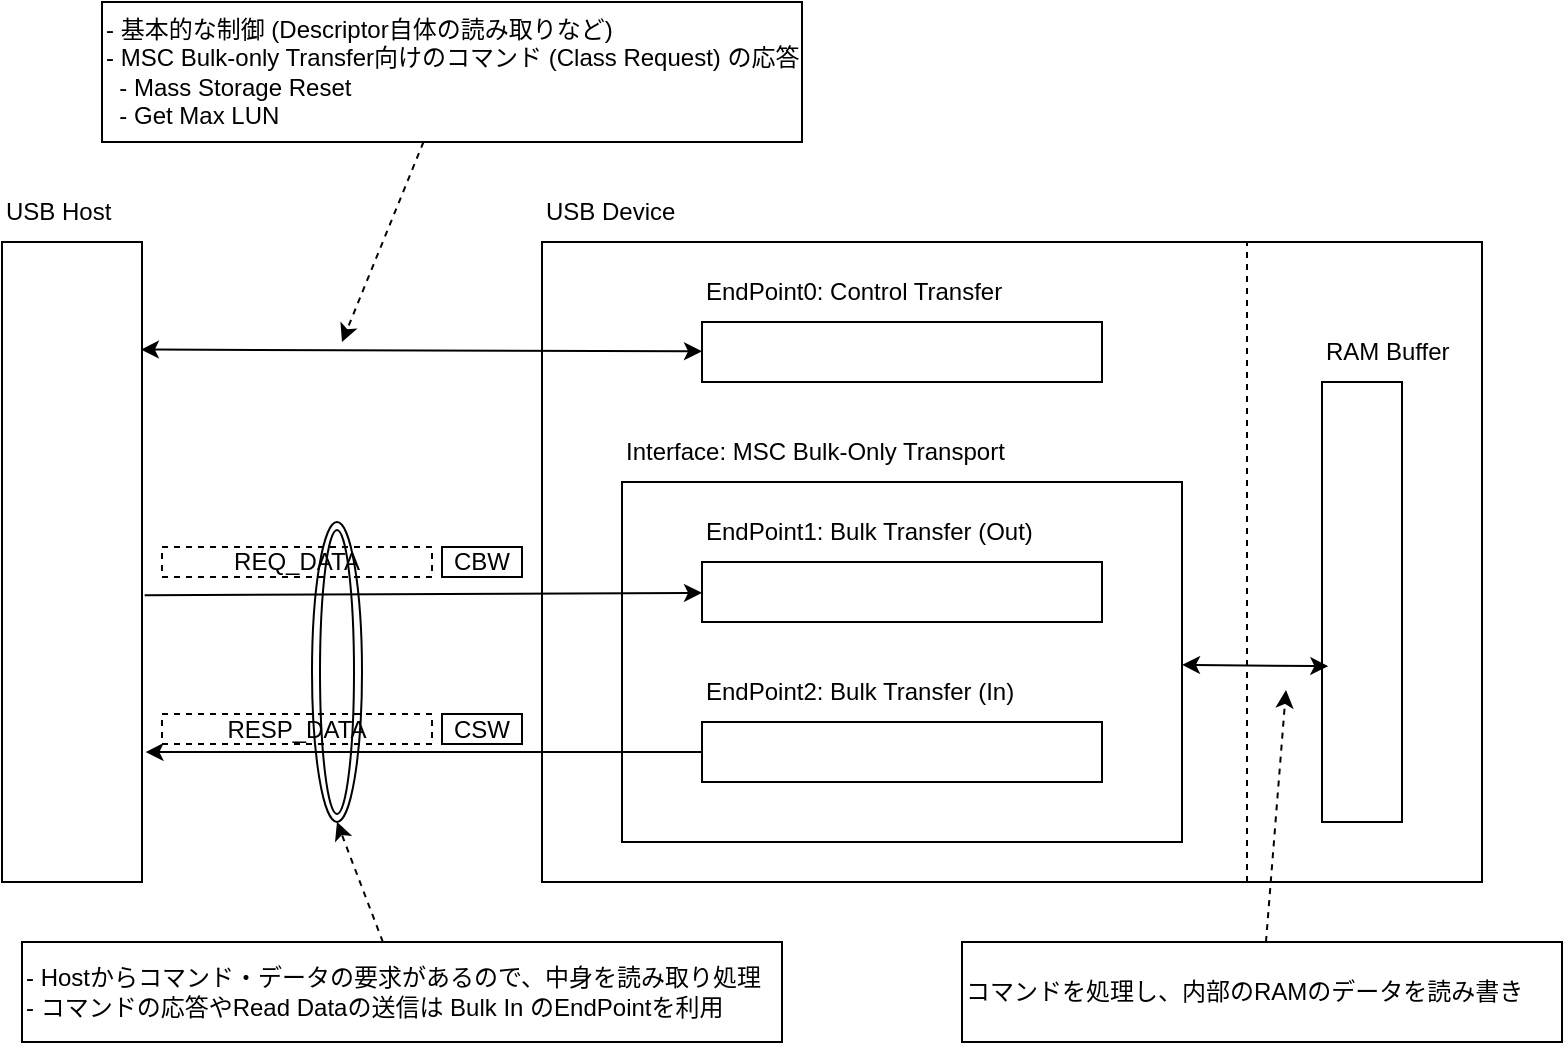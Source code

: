 <mxfile>
    <diagram id="jOgcOfammLls_70D6H9h" name="ページ1">
        <mxGraphModel dx="290" dy="267" grid="1" gridSize="10" guides="1" tooltips="1" connect="1" arrows="1" fold="1" page="1" pageScale="1" pageWidth="827" pageHeight="1169" math="0" shadow="0">
            <root>
                <mxCell id="0"/>
                <mxCell id="1" parent="0"/>
                <mxCell id="28" value="" style="ellipse;shape=doubleEllipse;whiteSpace=wrap;html=1;fillColor=none;" parent="1" vertex="1">
                    <mxGeometry x="195" y="590" width="25" height="150" as="geometry"/>
                </mxCell>
                <mxCell id="4" value="" style="rounded=0;whiteSpace=wrap;html=1;fillColor=none;" parent="1" vertex="1">
                    <mxGeometry x="310" y="450" width="470" height="320" as="geometry"/>
                </mxCell>
                <mxCell id="5" value="" style="rounded=0;whiteSpace=wrap;html=1;fillColor=none;" parent="1" vertex="1">
                    <mxGeometry x="40" y="450" width="70" height="320" as="geometry"/>
                </mxCell>
                <mxCell id="6" value="USB Host" style="text;html=1;strokeColor=none;fillColor=none;align=left;verticalAlign=middle;whiteSpace=wrap;rounded=0;" parent="1" vertex="1">
                    <mxGeometry x="40" y="420" width="60" height="30" as="geometry"/>
                </mxCell>
                <mxCell id="7" value="USB Device" style="text;html=1;strokeColor=none;fillColor=none;align=left;verticalAlign=middle;whiteSpace=wrap;rounded=0;" parent="1" vertex="1">
                    <mxGeometry x="310" y="420" width="130" height="30" as="geometry"/>
                </mxCell>
                <mxCell id="36" style="edgeStyle=none;html=1;entryX=0.079;entryY=0.646;entryDx=0;entryDy=0;entryPerimeter=0;startArrow=classic;startFill=1;" parent="1" source="10" target="24" edge="1">
                    <mxGeometry relative="1" as="geometry"/>
                </mxCell>
                <mxCell id="10" value="" style="rounded=0;whiteSpace=wrap;html=1;fillColor=none;" parent="1" vertex="1">
                    <mxGeometry x="350" y="570" width="280" height="180" as="geometry"/>
                </mxCell>
                <mxCell id="11" value="Interface: MSC Bulk-Only Transport" style="text;html=1;strokeColor=none;fillColor=none;align=left;verticalAlign=middle;whiteSpace=wrap;rounded=0;" parent="1" vertex="1">
                    <mxGeometry x="350" y="540" width="230" height="30" as="geometry"/>
                </mxCell>
                <mxCell id="13" value="EndPoint0: Control Transfer" style="text;html=1;strokeColor=none;fillColor=none;align=left;verticalAlign=middle;whiteSpace=wrap;rounded=0;" parent="1" vertex="1">
                    <mxGeometry x="390" y="460" width="230" height="30" as="geometry"/>
                </mxCell>
                <mxCell id="14" value="EndPoint1: Bulk Transfer (Out)" style="text;html=1;strokeColor=none;fillColor=none;align=left;verticalAlign=middle;whiteSpace=wrap;rounded=0;" parent="1" vertex="1">
                    <mxGeometry x="390" y="580" width="230" height="30" as="geometry"/>
                </mxCell>
                <mxCell id="16" value="EndPoint2: Bulk Transfer (In)" style="text;html=1;strokeColor=none;fillColor=none;align=left;verticalAlign=middle;whiteSpace=wrap;rounded=0;" parent="1" vertex="1">
                    <mxGeometry x="390" y="660" width="230" height="30" as="geometry"/>
                </mxCell>
                <mxCell id="20" style="edgeStyle=none;html=1;entryX=0.992;entryY=0.168;entryDx=0;entryDy=0;entryPerimeter=0;startArrow=classic;startFill=1;" parent="1" source="17" target="5" edge="1">
                    <mxGeometry relative="1" as="geometry"/>
                </mxCell>
                <mxCell id="17" value="" style="rounded=0;whiteSpace=wrap;html=1;fillColor=none;" parent="1" vertex="1">
                    <mxGeometry x="390" y="490" width="200" height="30" as="geometry"/>
                </mxCell>
                <mxCell id="21" style="edgeStyle=none;html=1;startArrow=none;startFill=0;exitX=1.019;exitY=0.552;exitDx=0;exitDy=0;exitPerimeter=0;" parent="1" source="5" target="18" edge="1">
                    <mxGeometry relative="1" as="geometry">
                        <mxPoint x="190" y="625" as="sourcePoint"/>
                    </mxGeometry>
                </mxCell>
                <mxCell id="18" value="" style="rounded=0;whiteSpace=wrap;html=1;fillColor=none;" parent="1" vertex="1">
                    <mxGeometry x="390" y="610" width="200" height="30" as="geometry"/>
                </mxCell>
                <mxCell id="22" style="edgeStyle=none;html=1;startArrow=none;startFill=0;entryX=1.025;entryY=0.797;entryDx=0;entryDy=0;entryPerimeter=0;" parent="1" source="19" target="5" edge="1">
                    <mxGeometry relative="1" as="geometry">
                        <mxPoint x="190" y="705" as="targetPoint"/>
                    </mxGeometry>
                </mxCell>
                <mxCell id="19" value="" style="rounded=0;whiteSpace=wrap;html=1;fillColor=none;" parent="1" vertex="1">
                    <mxGeometry x="390" y="690" width="200" height="30" as="geometry"/>
                </mxCell>
                <mxCell id="34" style="edgeStyle=none;html=1;startArrow=none;startFill=0;dashed=1;" parent="1" source="23" edge="1">
                    <mxGeometry relative="1" as="geometry">
                        <mxPoint x="210" y="500" as="targetPoint"/>
                    </mxGeometry>
                </mxCell>
                <mxCell id="23" value="- 基本的な制御 (Descriptor自体の読み取りなど)&lt;br&gt;&lt;div style=&quot;&quot;&gt;&lt;span style=&quot;background-color: initial;&quot;&gt;- MSC Bulk-only Transfer向けのコマンド (Class Request) の応答&lt;/span&gt;&lt;/div&gt;&lt;div style=&quot;&quot;&gt;&lt;span style=&quot;background-color: initial;&quot;&gt;&amp;nbsp; - Mass Storage Reset&lt;/span&gt;&lt;/div&gt;&lt;div style=&quot;&quot;&gt;&lt;span style=&quot;background-color: initial;&quot;&gt;&amp;nbsp; - Get Max LUN&lt;/span&gt;&lt;/div&gt;" style="shape=callout;whiteSpace=wrap;html=1;perimeter=calloutPerimeter;fillColor=none;align=left;position2=0.45;size=0;position=0.34;base=8;" parent="1" vertex="1">
                    <mxGeometry x="90" y="330" width="350" height="70" as="geometry"/>
                </mxCell>
                <mxCell id="24" value="" style="rounded=0;whiteSpace=wrap;html=1;fillColor=none;" parent="1" vertex="1">
                    <mxGeometry x="700" y="520" width="40" height="220" as="geometry"/>
                </mxCell>
                <mxCell id="25" value="" style="endArrow=none;dashed=1;html=1;entryX=0.75;entryY=0;entryDx=0;entryDy=0;exitX=0.75;exitY=1;exitDx=0;exitDy=0;" parent="1" source="4" target="4" edge="1">
                    <mxGeometry width="50" height="50" relative="1" as="geometry">
                        <mxPoint x="590" y="620" as="sourcePoint"/>
                        <mxPoint x="640" y="570" as="targetPoint"/>
                    </mxGeometry>
                </mxCell>
                <mxCell id="26" value="RAM Buffer" style="text;html=1;strokeColor=none;fillColor=none;align=left;verticalAlign=middle;whiteSpace=wrap;rounded=0;" parent="1" vertex="1">
                    <mxGeometry x="700" y="490" width="80" height="30" as="geometry"/>
                </mxCell>
                <mxCell id="35" style="edgeStyle=none;html=1;entryX=0.5;entryY=1;entryDx=0;entryDy=0;dashed=1;startArrow=none;startFill=0;" parent="1" source="27" target="28" edge="1">
                    <mxGeometry relative="1" as="geometry"/>
                </mxCell>
                <mxCell id="27" value="- Hostからコマンド・データの要求があるので、中身を読み取り処理&lt;br&gt;- コマンドの応答やRead Dataの送信は Bulk In のEndPointを利用" style="shape=callout;whiteSpace=wrap;html=1;perimeter=calloutPerimeter;fillColor=none;align=left;position2=0;size=0;position=0;base=110;" parent="1" vertex="1">
                    <mxGeometry x="50" y="800" width="380" height="50" as="geometry"/>
                </mxCell>
                <mxCell id="29" value="CBW" style="rounded=0;whiteSpace=wrap;html=1;fillColor=none;" parent="1" vertex="1">
                    <mxGeometry x="260" y="602.5" width="40" height="15" as="geometry"/>
                </mxCell>
                <mxCell id="30" value="REQ_DATA" style="rounded=0;whiteSpace=wrap;html=1;fillColor=none;dashed=1;" parent="1" vertex="1">
                    <mxGeometry x="120" y="602.5" width="135" height="15" as="geometry"/>
                </mxCell>
                <mxCell id="31" value="CSW" style="rounded=0;whiteSpace=wrap;html=1;fillColor=none;" parent="1" vertex="1">
                    <mxGeometry x="260" y="686" width="40" height="15" as="geometry"/>
                </mxCell>
                <mxCell id="32" value="RESP_DATA" style="rounded=0;whiteSpace=wrap;html=1;fillColor=none;dashed=1;" parent="1" vertex="1">
                    <mxGeometry x="120" y="686" width="135" height="15" as="geometry"/>
                </mxCell>
                <mxCell id="37" style="edgeStyle=none;html=1;dashed=1;startArrow=none;startFill=0;" parent="1" source="38" edge="1">
                    <mxGeometry relative="1" as="geometry">
                        <mxPoint x="682" y="674" as="targetPoint"/>
                    </mxGeometry>
                </mxCell>
                <mxCell id="38" value="コマンドを処理し、内部のRAMのデータを読み書き" style="shape=callout;whiteSpace=wrap;html=1;perimeter=calloutPerimeter;fillColor=none;align=left;position2=0;size=0;position=0;base=110;" parent="1" vertex="1">
                    <mxGeometry x="520" y="800" width="300" height="50" as="geometry"/>
                </mxCell>
            </root>
        </mxGraphModel>
    </diagram>
</mxfile>